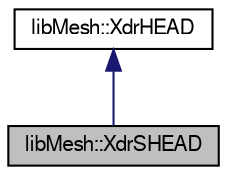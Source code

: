 digraph "libMesh::XdrSHEAD"
{
  edge [fontname="FreeSans",fontsize="10",labelfontname="FreeSans",labelfontsize="10"];
  node [fontname="FreeSans",fontsize="10",shape=record];
  Node1 [label="libMesh::XdrSHEAD",height=0.2,width=0.4,color="black", fillcolor="grey75", style="filled", fontcolor="black"];
  Node2 -> Node1 [dir="back",color="midnightblue",fontsize="10",style="solid",fontname="FreeSans"];
  Node2 [label="libMesh::XdrHEAD",height=0.2,width=0.4,color="black", fillcolor="white", style="filled",URL="$classlibMesh_1_1XdrHEAD.html"];
}
